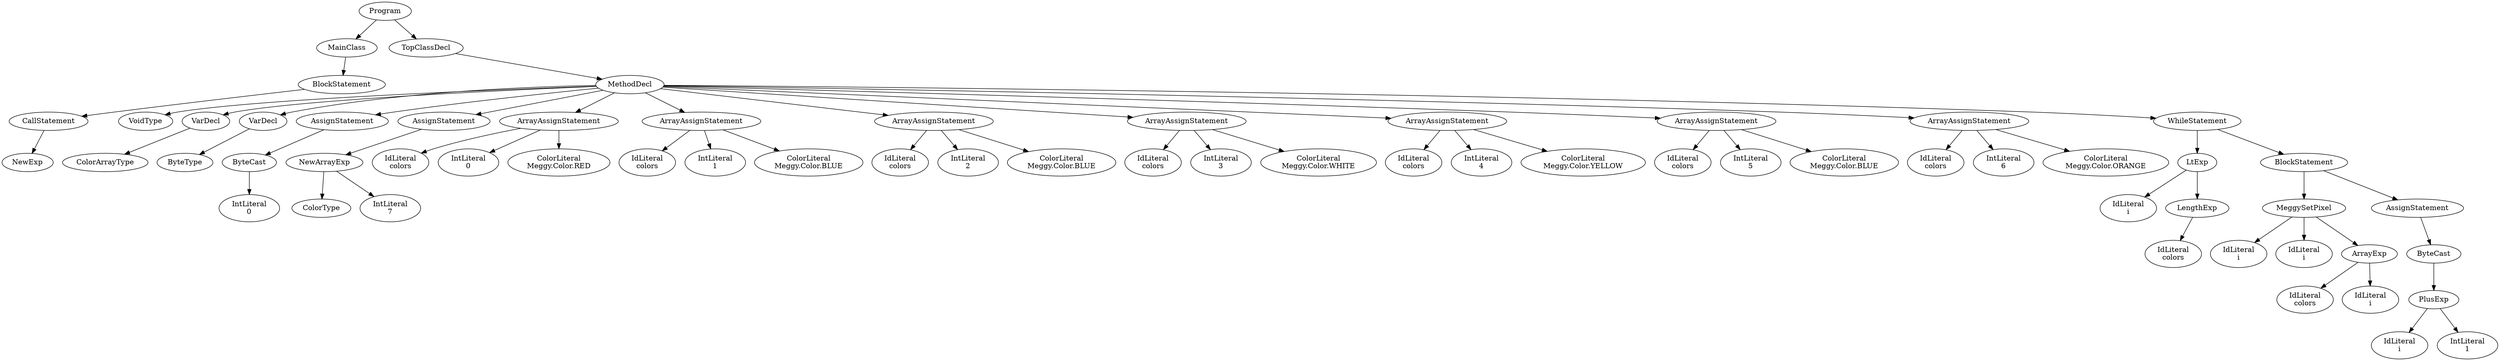 digraph ASTGraph {
0 [ label="Program" ];
1 [ label="MainClass" ];
0 -> 1
2 [ label="BlockStatement" ];
1 -> 2
3 [ label="CallStatement" ];
2 -> 3
4 [ label="NewExp" ];
3 -> 4
5 [ label="TopClassDecl" ];
0 -> 5
6 [ label="MethodDecl" ];
5 -> 6
7 [ label="VoidType" ];
6 -> 7
8 [ label="VarDecl" ];
6 -> 8
9 [ label="ColorArrayType" ];
8 -> 9
10 [ label="VarDecl" ];
6 -> 10
11 [ label="ByteType" ];
10 -> 11
12 [ label="AssignStatement" ];
6 -> 12
13 [ label="ByteCast" ];
12 -> 13
14 [ label="IntLiteral\n0" ];
13 -> 14
15 [ label="AssignStatement" ];
6 -> 15
16 [ label="NewArrayExp" ];
15 -> 16
17 [ label="ColorType" ];
16 -> 17
18 [ label="IntLiteral\n7" ];
16 -> 18
19 [ label="ArrayAssignStatement" ];
6 -> 19
20 [ label="IdLiteral\ncolors" ];
19 -> 20
21 [ label="IntLiteral\n0" ];
19 -> 21
22 [ label="ColorLiteral\nMeggy.Color.RED" ];
19 -> 22
23 [ label="ArrayAssignStatement" ];
6 -> 23
24 [ label="IdLiteral\ncolors" ];
23 -> 24
25 [ label="IntLiteral\n1" ];
23 -> 25
26 [ label="ColorLiteral\nMeggy.Color.BLUE" ];
23 -> 26
27 [ label="ArrayAssignStatement" ];
6 -> 27
28 [ label="IdLiteral\ncolors" ];
27 -> 28
29 [ label="IntLiteral\n2" ];
27 -> 29
30 [ label="ColorLiteral\nMeggy.Color.BLUE" ];
27 -> 30
31 [ label="ArrayAssignStatement" ];
6 -> 31
32 [ label="IdLiteral\ncolors" ];
31 -> 32
33 [ label="IntLiteral\n3" ];
31 -> 33
34 [ label="ColorLiteral\nMeggy.Color.WHITE" ];
31 -> 34
35 [ label="ArrayAssignStatement" ];
6 -> 35
36 [ label="IdLiteral\ncolors" ];
35 -> 36
37 [ label="IntLiteral\n4" ];
35 -> 37
38 [ label="ColorLiteral\nMeggy.Color.YELLOW" ];
35 -> 38
39 [ label="ArrayAssignStatement" ];
6 -> 39
40 [ label="IdLiteral\ncolors" ];
39 -> 40
41 [ label="IntLiteral\n5" ];
39 -> 41
42 [ label="ColorLiteral\nMeggy.Color.BLUE" ];
39 -> 42
43 [ label="ArrayAssignStatement" ];
6 -> 43
44 [ label="IdLiteral\ncolors" ];
43 -> 44
45 [ label="IntLiteral\n6" ];
43 -> 45
46 [ label="ColorLiteral\nMeggy.Color.ORANGE" ];
43 -> 46
47 [ label="WhileStatement" ];
6 -> 47
48 [ label="LtExp" ];
47 -> 48
49 [ label="IdLiteral\ni" ];
48 -> 49
50 [ label="LengthExp" ];
48 -> 50
51 [ label="IdLiteral\ncolors" ];
50 -> 51
52 [ label="BlockStatement" ];
47 -> 52
53 [ label="MeggySetPixel" ];
52 -> 53
54 [ label="IdLiteral\ni" ];
53 -> 54
55 [ label="IdLiteral\ni" ];
53 -> 55
56 [ label="ArrayExp" ];
53 -> 56
57 [ label="IdLiteral\ncolors" ];
56 -> 57
58 [ label="IdLiteral\ni" ];
56 -> 58
59 [ label="AssignStatement" ];
52 -> 59
60 [ label="ByteCast" ];
59 -> 60
61 [ label="PlusExp" ];
60 -> 61
62 [ label="IdLiteral\ni" ];
61 -> 62
63 [ label="IntLiteral\n1" ];
61 -> 63
}
